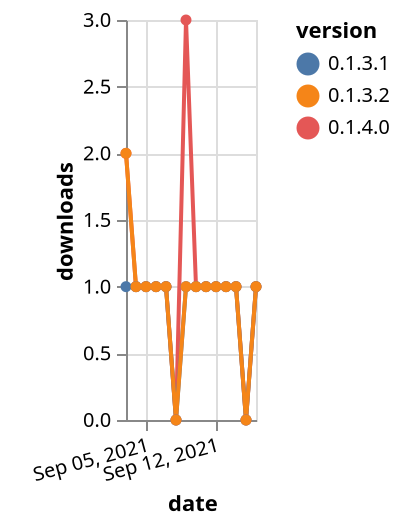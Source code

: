 {"$schema": "https://vega.github.io/schema/vega-lite/v5.json", "description": "A simple bar chart with embedded data.", "data": {"values": [{"date": "2021-09-03", "total": 132, "delta": 2, "version": "0.1.4.0"}, {"date": "2021-09-04", "total": 133, "delta": 1, "version": "0.1.4.0"}, {"date": "2021-09-05", "total": 134, "delta": 1, "version": "0.1.4.0"}, {"date": "2021-09-06", "total": 135, "delta": 1, "version": "0.1.4.0"}, {"date": "2021-09-07", "total": 136, "delta": 1, "version": "0.1.4.0"}, {"date": "2021-09-08", "total": 136, "delta": 0, "version": "0.1.4.0"}, {"date": "2021-09-09", "total": 139, "delta": 3, "version": "0.1.4.0"}, {"date": "2021-09-10", "total": 140, "delta": 1, "version": "0.1.4.0"}, {"date": "2021-09-11", "total": 141, "delta": 1, "version": "0.1.4.0"}, {"date": "2021-09-12", "total": 142, "delta": 1, "version": "0.1.4.0"}, {"date": "2021-09-13", "total": 143, "delta": 1, "version": "0.1.4.0"}, {"date": "2021-09-14", "total": 144, "delta": 1, "version": "0.1.4.0"}, {"date": "2021-09-15", "total": 144, "delta": 0, "version": "0.1.4.0"}, {"date": "2021-09-16", "total": 145, "delta": 1, "version": "0.1.4.0"}, {"date": "2021-09-03", "total": 245, "delta": 1, "version": "0.1.3.1"}, {"date": "2021-09-04", "total": 246, "delta": 1, "version": "0.1.3.1"}, {"date": "2021-09-05", "total": 247, "delta": 1, "version": "0.1.3.1"}, {"date": "2021-09-06", "total": 248, "delta": 1, "version": "0.1.3.1"}, {"date": "2021-09-07", "total": 249, "delta": 1, "version": "0.1.3.1"}, {"date": "2021-09-08", "total": 249, "delta": 0, "version": "0.1.3.1"}, {"date": "2021-09-09", "total": 250, "delta": 1, "version": "0.1.3.1"}, {"date": "2021-09-10", "total": 251, "delta": 1, "version": "0.1.3.1"}, {"date": "2021-09-11", "total": 252, "delta": 1, "version": "0.1.3.1"}, {"date": "2021-09-12", "total": 253, "delta": 1, "version": "0.1.3.1"}, {"date": "2021-09-13", "total": 254, "delta": 1, "version": "0.1.3.1"}, {"date": "2021-09-14", "total": 255, "delta": 1, "version": "0.1.3.1"}, {"date": "2021-09-15", "total": 255, "delta": 0, "version": "0.1.3.1"}, {"date": "2021-09-16", "total": 256, "delta": 1, "version": "0.1.3.1"}, {"date": "2021-09-03", "total": 118, "delta": 2, "version": "0.1.3.2"}, {"date": "2021-09-04", "total": 119, "delta": 1, "version": "0.1.3.2"}, {"date": "2021-09-05", "total": 120, "delta": 1, "version": "0.1.3.2"}, {"date": "2021-09-06", "total": 121, "delta": 1, "version": "0.1.3.2"}, {"date": "2021-09-07", "total": 122, "delta": 1, "version": "0.1.3.2"}, {"date": "2021-09-08", "total": 122, "delta": 0, "version": "0.1.3.2"}, {"date": "2021-09-09", "total": 123, "delta": 1, "version": "0.1.3.2"}, {"date": "2021-09-10", "total": 124, "delta": 1, "version": "0.1.3.2"}, {"date": "2021-09-11", "total": 125, "delta": 1, "version": "0.1.3.2"}, {"date": "2021-09-12", "total": 126, "delta": 1, "version": "0.1.3.2"}, {"date": "2021-09-13", "total": 127, "delta": 1, "version": "0.1.3.2"}, {"date": "2021-09-14", "total": 128, "delta": 1, "version": "0.1.3.2"}, {"date": "2021-09-15", "total": 128, "delta": 0, "version": "0.1.3.2"}, {"date": "2021-09-16", "total": 129, "delta": 1, "version": "0.1.3.2"}]}, "width": "container", "mark": {"type": "line", "point": {"filled": true}}, "encoding": {"x": {"field": "date", "type": "temporal", "timeUnit": "yearmonthdate", "title": "date", "axis": {"labelAngle": -15}}, "y": {"field": "delta", "type": "quantitative", "title": "downloads"}, "color": {"field": "version", "type": "nominal"}, "tooltip": {"field": "delta"}}}